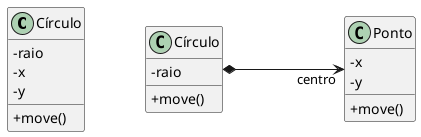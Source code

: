 @startuml mod07ima03
skinparam ClassAttributeIconSize 0
class "Círculo" as ci1
class ci1{
    - raio
    - x
    - y
    + move()
}
class "Círculo" as ci2
class ci2{
    - raio
    + move()
    }
class "Ponto" as po
class po{
    - x
    - y
    + move()
}
left to right direction
ci1 -[#White]- ci2
ci2 *--->"centro" po
@enduml